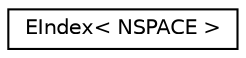 digraph "Graphical Class Hierarchy"
{
 // LATEX_PDF_SIZE
  edge [fontname="Helvetica",fontsize="10",labelfontname="Helvetica",labelfontsize="10"];
  node [fontname="Helvetica",fontsize="10",shape=record];
  rankdir="LR";
  Node0 [label="EIndex\< NSPACE \>",height=0.2,width=0.4,color="black", fillcolor="white", style="filled",URL="$classEIndex.html",tooltip=" "];
}
